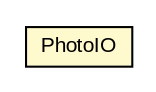 #!/usr/local/bin/dot
#
# Class diagram 
# Generated by UMLGraph version R5_6 (http://www.umlgraph.org/)
#

digraph G {
	edge [fontname="arial",fontsize=10,labelfontname="arial",labelfontsize=10];
	node [fontname="arial",fontsize=10,shape=plaintext];
	nodesep=0.25;
	ranksep=0.5;
	// java_oo.atm.learn.PhotoIO
	c2603 [label=<<table title="java_oo.atm.learn.PhotoIO" border="0" cellborder="1" cellspacing="0" cellpadding="2" port="p" bgcolor="lemonChiffon" href="./PhotoIO.html">
		<tr><td><table border="0" cellspacing="0" cellpadding="1">
<tr><td align="center" balign="center"> PhotoIO </td></tr>
		</table></td></tr>
		</table>>, URL="./PhotoIO.html", fontname="arial", fontcolor="black", fontsize=10.0];
}

